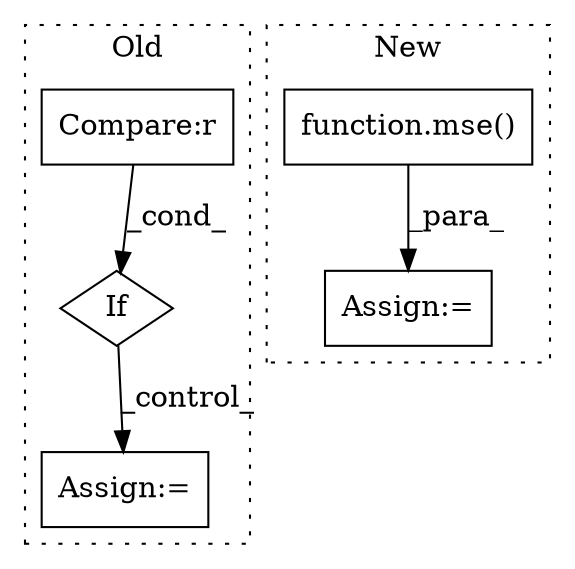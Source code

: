 digraph G {
subgraph cluster0 {
1 [label="If" a="96" s="13437" l="3" shape="diamond"];
3 [label="Compare:r" a="40" s="13440" l="24" shape="box"];
5 [label="Assign:=" a="68" s="13482" l="3" shape="box"];
label = "Old";
style="dotted";
}
subgraph cluster1 {
2 [label="function.mse()" a="75" s="14458,14503" l="4,1" shape="box"];
4 [label="Assign:=" a="68" s="14455" l="3" shape="box"];
label = "New";
style="dotted";
}
1 -> 5 [label="_control_"];
2 -> 4 [label="_para_"];
3 -> 1 [label="_cond_"];
}